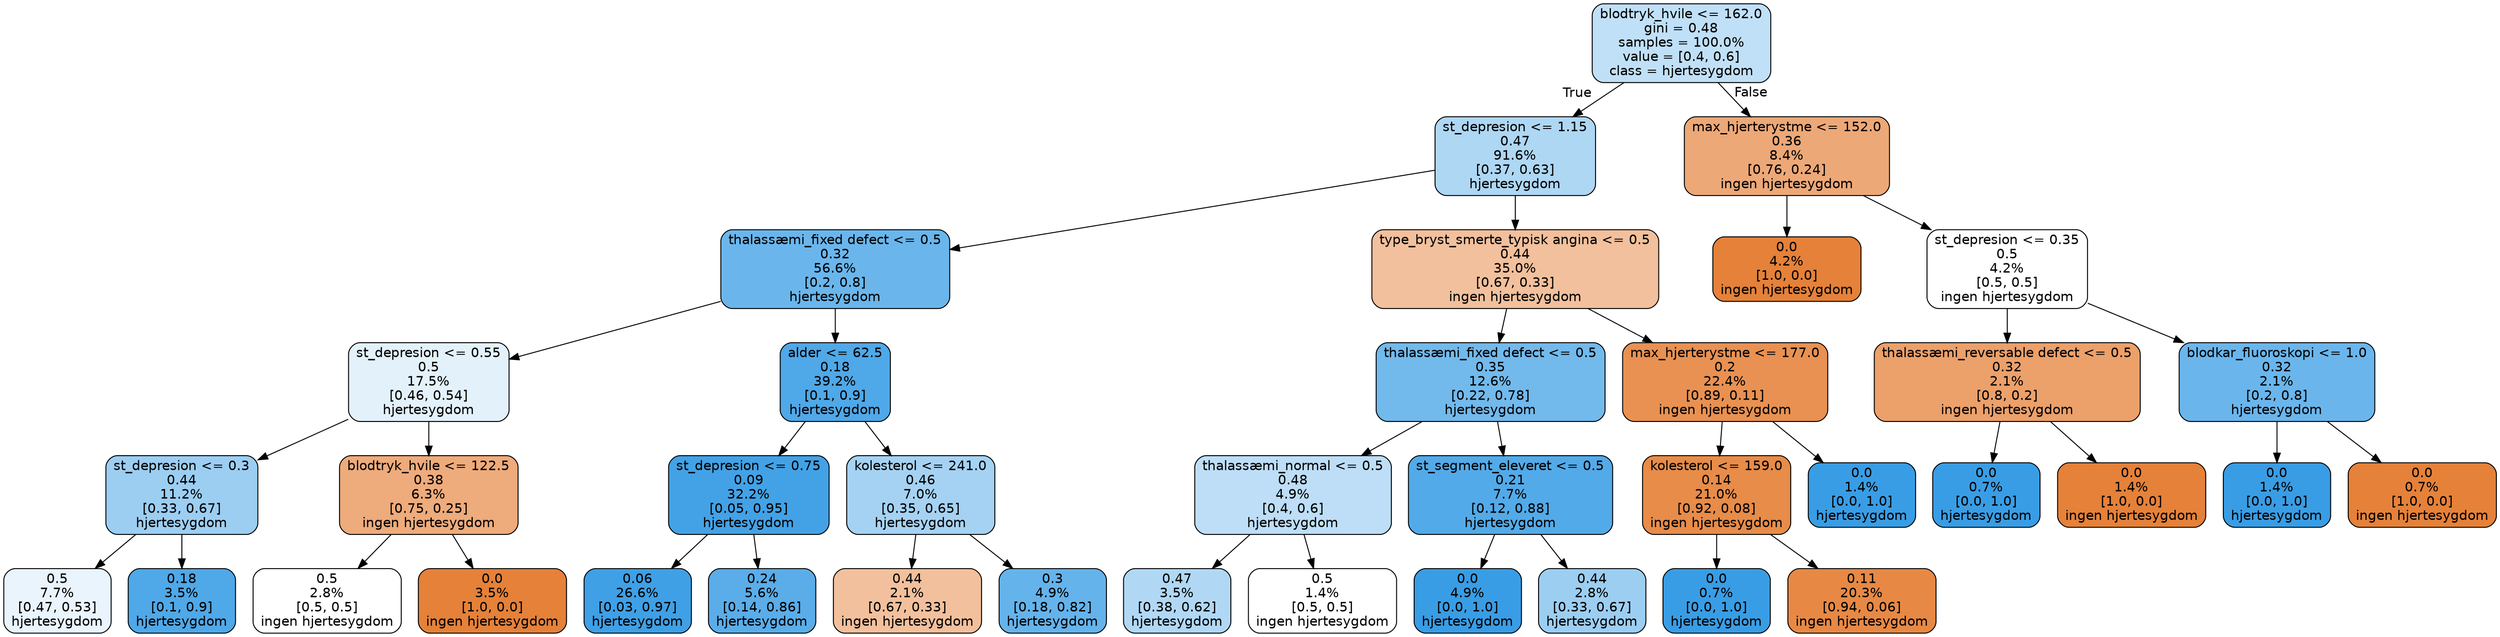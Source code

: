 digraph Tree {
node [shape=box, style="filled, rounded", color="black", fontname=helvetica] ;
edge [fontname=helvetica] ;
0 [label="blodtryk_hvile <= 162.0\ngini = 0.48\nsamples = 100.0%\nvalue = [0.4, 0.6]\nclass = hjertesygdom", fillcolor="#c0e0f7"] ;
1 [label="st_depresion <= 1.15\n0.47\n91.6%\n[0.37, 0.63]\nhjertesygdom", fillcolor="#aed7f4"] ;
0 -> 1 [labeldistance=2.5, labelangle=45, headlabel="True"] ;
2 [label="thalassæmi_fixed defect <= 0.5\n0.32\n56.6%\n[0.2, 0.8]\nhjertesygdom", fillcolor="#6ab6ec"] ;
1 -> 2 ;
3 [label="st_depresion <= 0.55\n0.5\n17.5%\n[0.46, 0.54]\nhjertesygdom", fillcolor="#e3f1fb"] ;
2 -> 3 ;
4 [label="st_depresion <= 0.3\n0.44\n11.2%\n[0.33, 0.67]\nhjertesygdom", fillcolor="#9ccef2"] ;
3 -> 4 ;
5 [label="0.5\n7.7%\n[0.47, 0.53]\nhjertesygdom", fillcolor="#e9f4fc"] ;
4 -> 5 ;
6 [label="0.18\n3.5%\n[0.1, 0.9]\nhjertesygdom", fillcolor="#4fa8e8"] ;
4 -> 6 ;
7 [label="blodtryk_hvile <= 122.5\n0.38\n6.3%\n[0.75, 0.25]\ningen hjertesygdom", fillcolor="#eeab7b"] ;
3 -> 7 ;
8 [label="0.5\n2.8%\n[0.5, 0.5]\ningen hjertesygdom", fillcolor="#ffffff"] ;
7 -> 8 ;
9 [label="0.0\n3.5%\n[1.0, 0.0]\ningen hjertesygdom", fillcolor="#e58139"] ;
7 -> 9 ;
10 [label="alder <= 62.5\n0.18\n39.2%\n[0.1, 0.9]\nhjertesygdom", fillcolor="#4fa8e8"] ;
2 -> 10 ;
11 [label="st_depresion <= 0.75\n0.09\n32.2%\n[0.05, 0.95]\nhjertesygdom", fillcolor="#43a2e6"] ;
10 -> 11 ;
12 [label="0.06\n26.6%\n[0.03, 0.97]\nhjertesygdom", fillcolor="#3fa0e6"] ;
11 -> 12 ;
13 [label="0.24\n5.6%\n[0.14, 0.86]\nhjertesygdom", fillcolor="#5aade9"] ;
11 -> 13 ;
14 [label="kolesterol <= 241.0\n0.46\n7.0%\n[0.35, 0.65]\nhjertesygdom", fillcolor="#a5d2f3"] ;
10 -> 14 ;
15 [label="0.44\n2.1%\n[0.67, 0.33]\ningen hjertesygdom", fillcolor="#f2c09c"] ;
14 -> 15 ;
16 [label="0.3\n4.9%\n[0.18, 0.82]\nhjertesygdom", fillcolor="#65b3eb"] ;
14 -> 16 ;
17 [label="type_bryst_smerte_typisk angina <= 0.5\n0.44\n35.0%\n[0.67, 0.33]\ningen hjertesygdom", fillcolor="#f2c09c"] ;
1 -> 17 ;
18 [label="thalassæmi_fixed defect <= 0.5\n0.35\n12.6%\n[0.22, 0.78]\nhjertesygdom", fillcolor="#72b9ec"] ;
17 -> 18 ;
19 [label="thalassæmi_normal <= 0.5\n0.48\n4.9%\n[0.4, 0.6]\nhjertesygdom", fillcolor="#bddef6"] ;
18 -> 19 ;
20 [label="0.47\n3.5%\n[0.38, 0.62]\nhjertesygdom", fillcolor="#b0d8f5"] ;
19 -> 20 ;
21 [label="0.5\n1.4%\n[0.5, 0.5]\ningen hjertesygdom", fillcolor="#ffffff"] ;
19 -> 21 ;
22 [label="st_segment_eleveret <= 0.5\n0.21\n7.7%\n[0.12, 0.88]\nhjertesygdom", fillcolor="#53aae8"] ;
18 -> 22 ;
23 [label="0.0\n4.9%\n[0.0, 1.0]\nhjertesygdom", fillcolor="#399de5"] ;
22 -> 23 ;
24 [label="0.44\n2.8%\n[0.33, 0.67]\nhjertesygdom", fillcolor="#9ccef2"] ;
22 -> 24 ;
25 [label="max_hjerterystme <= 177.0\n0.2\n22.4%\n[0.89, 0.11]\ningen hjertesygdom", fillcolor="#e89152"] ;
17 -> 25 ;
26 [label="kolesterol <= 159.0\n0.14\n21.0%\n[0.92, 0.08]\ningen hjertesygdom", fillcolor="#e78c49"] ;
25 -> 26 ;
27 [label="0.0\n0.7%\n[0.0, 1.0]\nhjertesygdom", fillcolor="#399de5"] ;
26 -> 27 ;
28 [label="0.11\n20.3%\n[0.94, 0.06]\ningen hjertesygdom", fillcolor="#e78945"] ;
26 -> 28 ;
29 [label="0.0\n1.4%\n[0.0, 1.0]\nhjertesygdom", fillcolor="#399de5"] ;
25 -> 29 ;
30 [label="max_hjerterystme <= 152.0\n0.36\n8.4%\n[0.76, 0.24]\ningen hjertesygdom", fillcolor="#eda877"] ;
0 -> 30 [labeldistance=2.5, labelangle=-45, headlabel="False"] ;
31 [label="0.0\n4.2%\n[1.0, 0.0]\ningen hjertesygdom", fillcolor="#e58139"] ;
30 -> 31 ;
32 [label="st_depresion <= 0.35\n0.5\n4.2%\n[0.5, 0.5]\ningen hjertesygdom", fillcolor="#ffffff"] ;
30 -> 32 ;
33 [label="thalassæmi_reversable defect <= 0.5\n0.32\n2.1%\n[0.8, 0.2]\ningen hjertesygdom", fillcolor="#eca06a"] ;
32 -> 33 ;
34 [label="0.0\n0.7%\n[0.0, 1.0]\nhjertesygdom", fillcolor="#399de5"] ;
33 -> 34 ;
35 [label="0.0\n1.4%\n[1.0, 0.0]\ningen hjertesygdom", fillcolor="#e58139"] ;
33 -> 35 ;
36 [label="blodkar_fluoroskopi <= 1.0\n0.32\n2.1%\n[0.2, 0.8]\nhjertesygdom", fillcolor="#6ab6ec"] ;
32 -> 36 ;
37 [label="0.0\n1.4%\n[0.0, 1.0]\nhjertesygdom", fillcolor="#399de5"] ;
36 -> 37 ;
38 [label="0.0\n0.7%\n[1.0, 0.0]\ningen hjertesygdom", fillcolor="#e58139"] ;
36 -> 38 ;
}